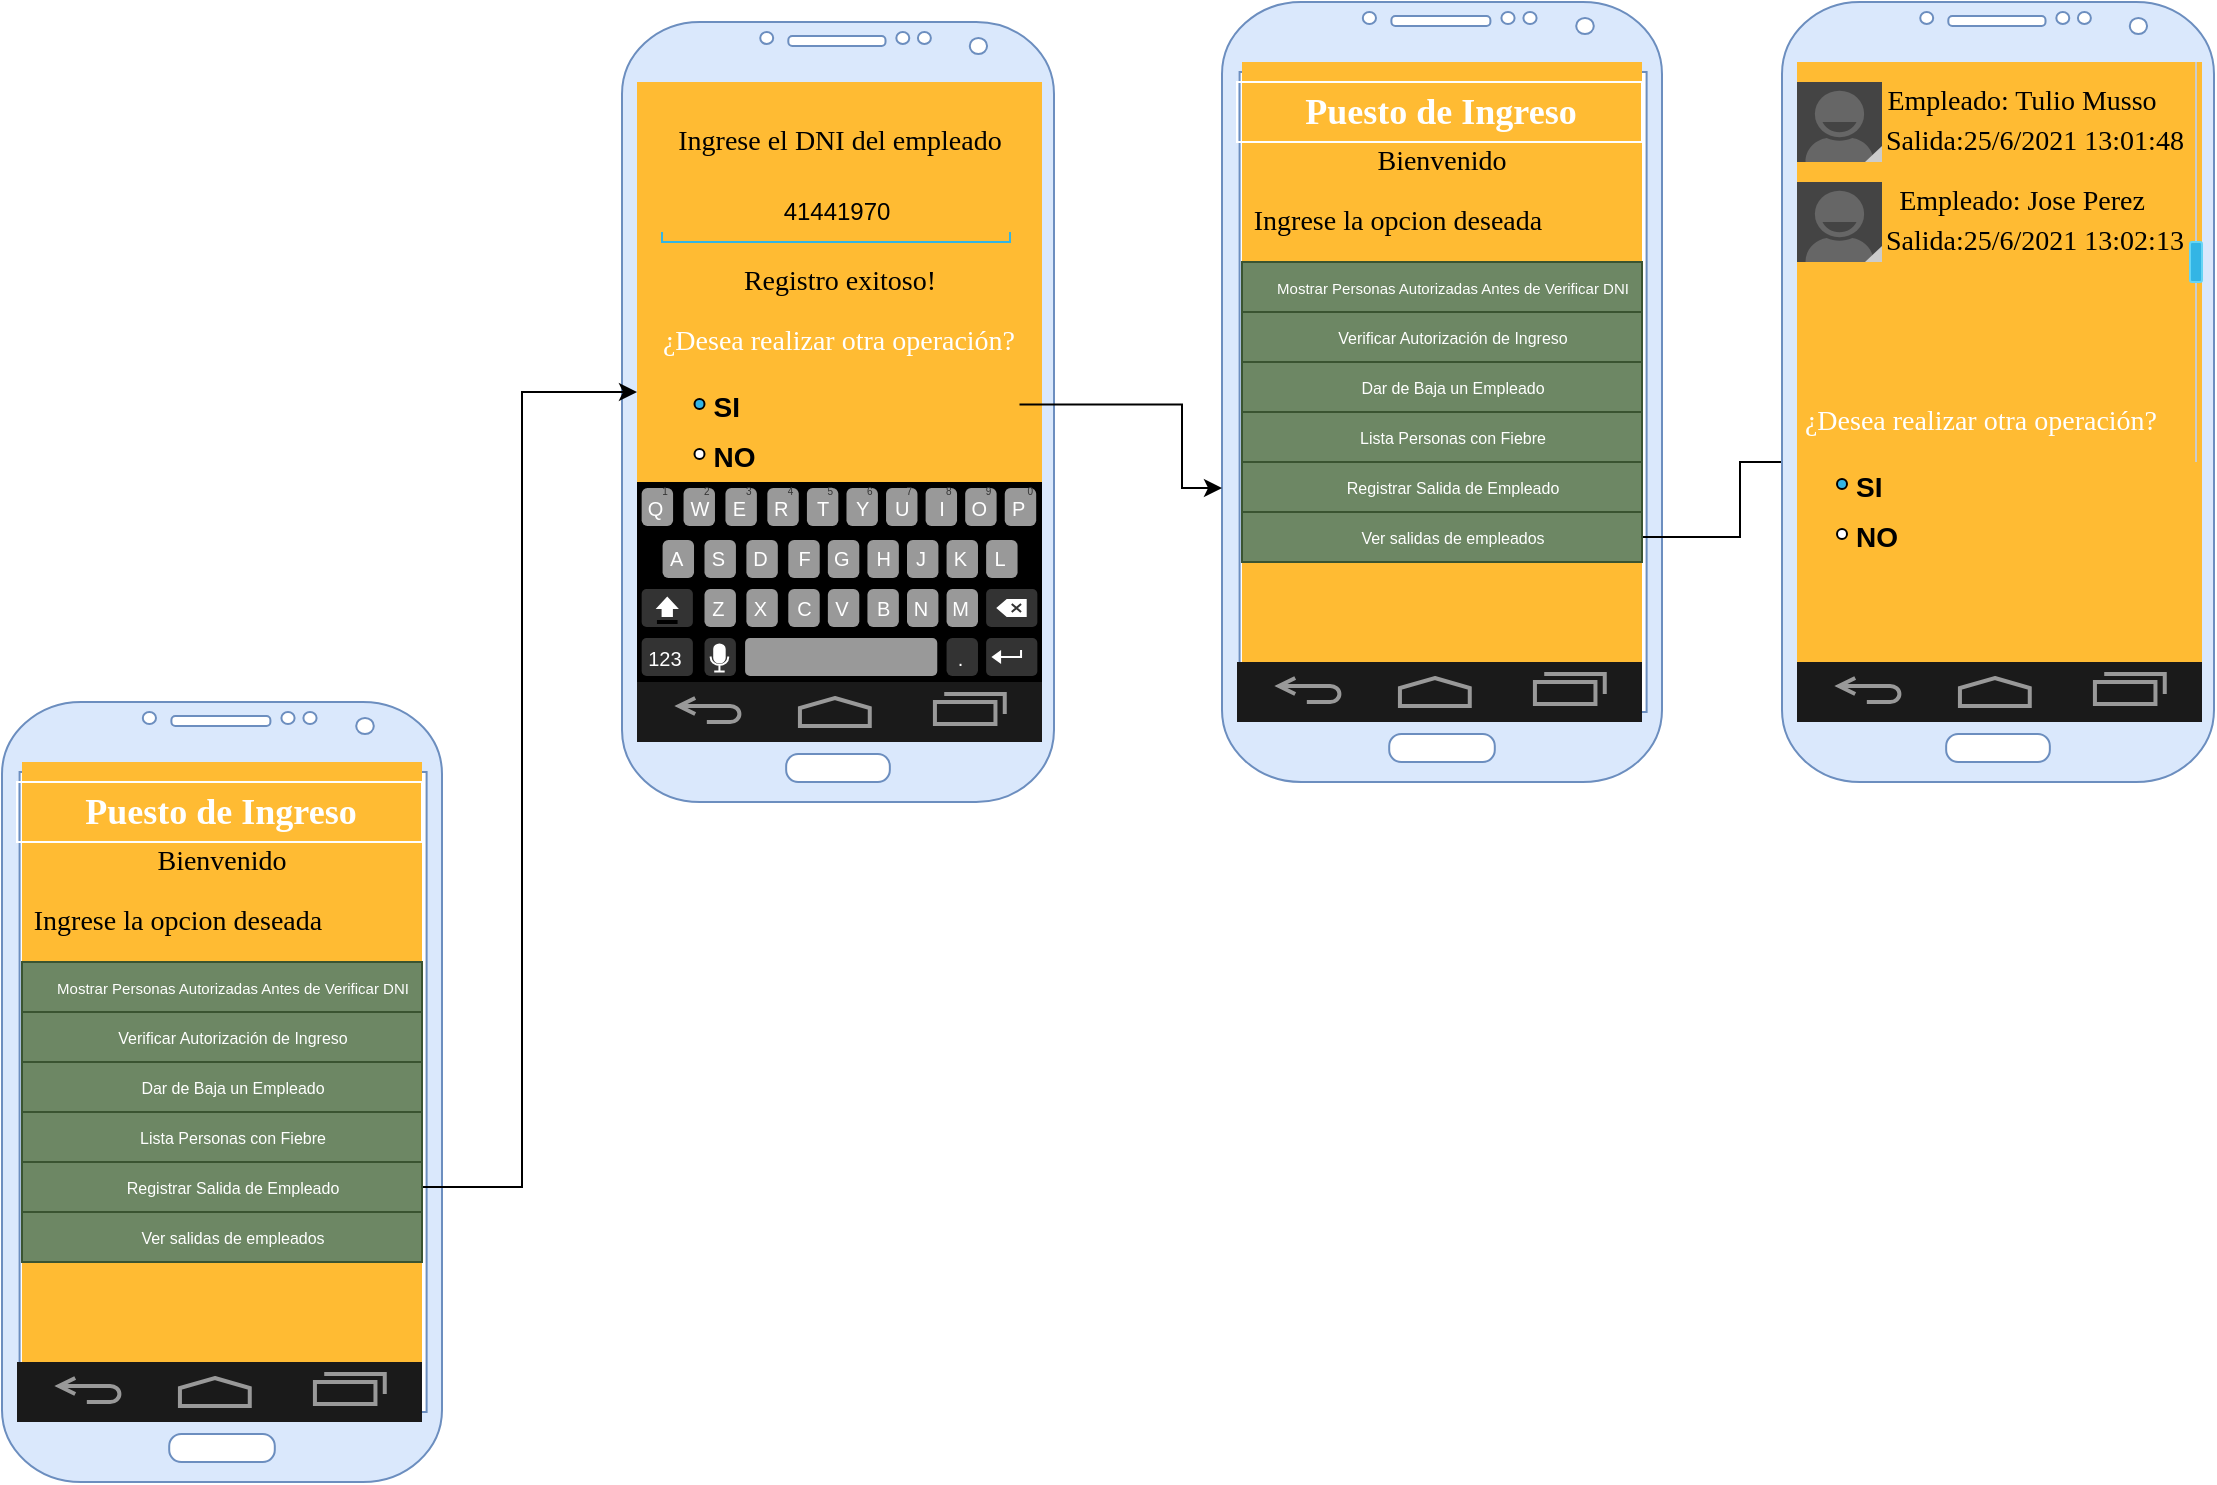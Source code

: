<mxfile version="14.8.3" type="device"><diagram id="ngnOTd8na1XnVeYGy8Yx" name="Page-1"><mxGraphModel dx="849" dy="1602" grid="1" gridSize="10" guides="1" tooltips="1" connect="1" arrows="1" fold="1" page="1" pageScale="1" pageWidth="827" pageHeight="1169" math="0" shadow="0"><root><mxCell id="0"/><mxCell id="1" parent="0"/><mxCell id="EWppgYJmauQDvvVfjF_V-2" value="" style="verticalLabelPosition=bottom;verticalAlign=top;html=1;shadow=0;dashed=0;strokeWidth=1;shape=mxgraph.android.phone2;strokeColor=#6c8ebf;fillColor=#dae8fc;" parent="1" vertex="1"><mxGeometry x="50" y="-210" width="220" height="390" as="geometry"/></mxCell><mxCell id="EWppgYJmauQDvvVfjF_V-3" value="" style="verticalLabelPosition=bottom;verticalAlign=top;html=1;shadow=0;dashed=0;strokeWidth=1;shape=mxgraph.android.phone2;strokeColor=#6c8ebf;fillColor=#dae8fc;" parent="1" vertex="1"><mxGeometry x="360" y="-550" width="216" height="390" as="geometry"/></mxCell><mxCell id="EWppgYJmauQDvvVfjF_V-4" value="" style="verticalLabelPosition=bottom;verticalAlign=top;html=1;shadow=0;dashed=0;strokeWidth=2;shape=mxgraph.android.navigation_bar_1;fillColor=#1A1A1A;strokeColor=#999999;" parent="1" vertex="1"><mxGeometry x="57.5" y="120" width="202.5" height="30" as="geometry"/></mxCell><mxCell id="EWppgYJmauQDvvVfjF_V-5" value="" style="verticalLabelPosition=bottom;verticalAlign=top;html=1;shadow=0;dashed=0;strokeWidth=2;shape=mxgraph.android.navigation_bar_1;fillColor=#1A1A1A;strokeColor=#999999;" parent="1" vertex="1"><mxGeometry x="367.5" y="-220" width="202.5" height="30" as="geometry"/></mxCell><mxCell id="EWppgYJmauQDvvVfjF_V-7" value="" style="verticalLabelPosition=bottom;verticalAlign=top;html=1;shadow=0;dashed=0;strokeWidth=1;strokeColor=none;shape=rect;fillColor=#ffbb33;" parent="1" vertex="1"><mxGeometry x="60" y="-180" width="200" height="300" as="geometry"/></mxCell><mxCell id="EWppgYJmauQDvvVfjF_V-8" value="" style="verticalLabelPosition=bottom;verticalAlign=top;html=1;shadow=0;dashed=0;strokeWidth=1;strokeColor=none;shape=rect;fillColor=#ffbb33;" parent="1" vertex="1"><mxGeometry x="367.5" y="-520" width="202.5" height="300" as="geometry"/></mxCell><mxCell id="EWppgYJmauQDvvVfjF_V-16" value="Puesto de Ingreso" style="text;html=1;align=center;verticalAlign=middle;whiteSpace=wrap;rounded=0;fontColor=#ffffff;fontFamily=Times New Roman;fontStyle=1;fontSize=18;strokeColor=#FFFFFF;" parent="1" vertex="1"><mxGeometry x="57.5" y="-170" width="202.5" height="30" as="geometry"/></mxCell><mxCell id="EWppgYJmauQDvvVfjF_V-17" value="Bienvenido" style="text;html=1;strokeColor=none;fillColor=none;align=center;verticalAlign=middle;whiteSpace=wrap;rounded=0;fontFamily=Times New Roman;fontSize=14;" parent="1" vertex="1"><mxGeometry x="140" y="-140" width="40" height="20" as="geometry"/></mxCell><mxCell id="EWppgYJmauQDvvVfjF_V-18" value="Ingrese la opcion deseada" style="text;html=1;strokeColor=none;fillColor=none;align=center;verticalAlign=middle;whiteSpace=wrap;rounded=0;fontFamily=Times New Roman;fontSize=14;" parent="1" vertex="1"><mxGeometry x="57.5" y="-110" width="160" height="20" as="geometry"/></mxCell><mxCell id="EWppgYJmauQDvvVfjF_V-26" value="&lt;font style=&quot;font-size: 7.5px&quot;&gt;Mostrar Personas Autorizadas Antes de Verificar DNI&lt;/font&gt;" style="strokeColor=#3A5431;fillColor=#6d8764;strokeWidth=1;html=1;shadow=0;dashed=0;shape=mxgraph.android.rrect;rSize=0;align=center;spacingLeft=10;fontSize=8;fontColor=#ffffff;" parent="1" vertex="1"><mxGeometry x="60" y="-80" width="200" height="25" as="geometry"/></mxCell><mxCell id="EWppgYJmauQDvvVfjF_V-27" value="Verificar Autorización de Ingreso" style="strokeColor=#3A5431;fillColor=#6d8764;strokeWidth=1;html=1;shadow=0;dashed=0;shape=mxgraph.android.rrect;rSize=0;align=center;spacingLeft=10;fontSize=8;fontColor=#ffffff;" parent="1" vertex="1"><mxGeometry x="60" y="-55" width="200" height="25" as="geometry"/></mxCell><mxCell id="EWppgYJmauQDvvVfjF_V-28" value="Dar de Baja un Empleado" style="strokeColor=#3A5431;fillColor=#6d8764;strokeWidth=1;html=1;shadow=0;dashed=0;shape=mxgraph.android.rrect;rSize=0;align=center;spacingLeft=10;fontSize=8;fontColor=#ffffff;" parent="1" vertex="1"><mxGeometry x="60" y="-30" width="200" height="25" as="geometry"/></mxCell><mxCell id="EWppgYJmauQDvvVfjF_V-29" value="Lista Personas con Fiebre" style="strokeColor=#3A5431;fillColor=#6d8764;strokeWidth=1;html=1;shadow=0;dashed=0;shape=mxgraph.android.rrect;rSize=0;align=center;spacingLeft=10;fontSize=8;fontColor=#ffffff;" parent="1" vertex="1"><mxGeometry x="60" y="-5" width="200" height="25" as="geometry"/></mxCell><mxCell id="EWppgYJmauQDvvVfjF_V-34" value="" style="edgeStyle=orthogonalEdgeStyle;rounded=0;orthogonalLoop=1;jettySize=auto;html=1;fontFamily=Times New Roman;fontSize=14;" parent="1" source="EWppgYJmauQDvvVfjF_V-30" target="EWppgYJmauQDvvVfjF_V-8" edge="1"><mxGeometry relative="1" as="geometry"><Array as="points"><mxPoint x="310" y="32"/><mxPoint x="310" y="-365"/></Array></mxGeometry></mxCell><mxCell id="EWppgYJmauQDvvVfjF_V-30" value="Registrar Salida de Empleado" style="strokeColor=#3A5431;fillColor=#6d8764;strokeWidth=1;html=1;shadow=0;dashed=0;shape=mxgraph.android.rrect;rSize=0;align=center;spacingLeft=10;fontSize=8;fontColor=#ffffff;" parent="1" vertex="1"><mxGeometry x="60" y="20" width="200" height="25" as="geometry"/></mxCell><mxCell id="EWppgYJmauQDvvVfjF_V-31" value="Ver salidas de empleados" style="strokeColor=#3A5431;fillColor=#6d8764;strokeWidth=1;html=1;shadow=0;dashed=0;shape=mxgraph.android.rrect;rSize=0;align=center;spacingLeft=10;fontSize=8;fontColor=#ffffff;" parent="1" vertex="1"><mxGeometry x="60" y="45" width="200" height="25" as="geometry"/></mxCell><mxCell id="1kCWPphs0zZ9squl2iV5-1" value="" style="verticalLabelPosition=bottom;verticalAlign=top;html=1;shadow=0;dashed=0;strokeWidth=1;shape=mxgraph.android.keyboard;" vertex="1" parent="1"><mxGeometry x="367.5" y="-320" width="202.5" height="100" as="geometry"/></mxCell><mxCell id="1kCWPphs0zZ9squl2iV5-2" value="41441970" style="strokeWidth=1;html=1;shadow=0;dashed=0;shape=mxgraph.android.textfield;align=center;strokeColor=#33b5e5;pointerEvents=1" vertex="1" parent="1"><mxGeometry x="380" y="-470" width="174" height="30" as="geometry"/></mxCell><mxCell id="1kCWPphs0zZ9squl2iV5-3" value="Ingrese el DNI del empleado" style="text;html=1;strokeColor=none;fillColor=none;align=center;verticalAlign=middle;whiteSpace=wrap;rounded=0;fontFamily=Times New Roman;fontSize=14;" vertex="1" parent="1"><mxGeometry x="368.75" y="-500" width="200" height="20" as="geometry"/></mxCell><mxCell id="1kCWPphs0zZ9squl2iV5-6" value="Registro exitoso!" style="text;html=1;strokeColor=none;fillColor=none;align=center;verticalAlign=middle;whiteSpace=wrap;rounded=0;fontFamily=Times New Roman;fontSize=14;" vertex="1" parent="1"><mxGeometry x="368.75" y="-430" width="200" height="20" as="geometry"/></mxCell><mxCell id="1kCWPphs0zZ9squl2iV5-22" value="&lt;span style=&quot;white-space: pre&quot;&gt;&#9;&lt;/span&gt;¿Desea realizar otra operación?" style="text;html=1;strokeColor=none;fillColor=none;align=center;verticalAlign=middle;whiteSpace=wrap;rounded=0;fontFamily=Times New Roman;fontSize=14;fontColor=#FFFFFF;" vertex="1" parent="1"><mxGeometry x="350" y="-400" width="208.75" height="20" as="geometry"/></mxCell><mxCell id="1kCWPphs0zZ9squl2iV5-23" value="" style="strokeWidth=1;html=1;shadow=0;dashed=0;shape=transparent;fontSize=14;" vertex="1" parent="1"><mxGeometry x="393.75" y="-390" width="165" height="50" as="geometry"/></mxCell><mxCell id="1kCWPphs0zZ9squl2iV5-30" value="SI" style="strokeColor=inherit;fillColor=inherit;gradientColor=inherit;shape=transparent;align=left;spacingLeft=10;fontSize=14;fontStyle=1" vertex="1" parent="1kCWPphs0zZ9squl2iV5-23"><mxGeometry y="25" width="165" height="12.5" as="geometry"/></mxCell><mxCell id="1kCWPphs0zZ9squl2iV5-31" value="" style="strokeColor=inherit;fillColor=inherit;gradientColor=inherit;shape=transparent;" vertex="1" parent="1kCWPphs0zZ9squl2iV5-30"><mxGeometry y="6" as="geometry"/></mxCell><mxCell id="1kCWPphs0zZ9squl2iV5-32" value="" style="shape=ellipse;strokeColor=inherit;resizable=0;fillColor=#33b5e5;html=1;fontSize=15;" vertex="1" parent="1kCWPphs0zZ9squl2iV5-31"><mxGeometry x="2.5" y="-2.5" width="5" height="5" as="geometry"/></mxCell><mxCell id="1kCWPphs0zZ9squl2iV5-33" value="NO" style="strokeColor=inherit;fillColor=inherit;gradientColor=inherit;shape=transparent;align=left;spacingLeft=10;fontSize=14;fontStyle=1" vertex="1" parent="1"><mxGeometry x="393.75" y="-340" width="165" height="12.5" as="geometry"/></mxCell><mxCell id="1kCWPphs0zZ9squl2iV5-34" value="" style="strokeColor=inherit;fillColor=inherit;gradientColor=inherit;shape=transparent;" vertex="1" parent="1kCWPphs0zZ9squl2iV5-33"><mxGeometry y="6" as="geometry"/></mxCell><mxCell id="1kCWPphs0zZ9squl2iV5-35" value="" style="strokeColor=inherit;fillColor=inherit;gradientColor=inherit;shape=ellipse;resizable=0;html=1;" vertex="1" parent="1kCWPphs0zZ9squl2iV5-34"><mxGeometry x="2.5" y="-2.5" width="5" height="5" as="geometry"/></mxCell><mxCell id="1kCWPphs0zZ9squl2iV5-36" value="" style="verticalLabelPosition=bottom;verticalAlign=top;html=1;shadow=0;dashed=0;strokeWidth=1;shape=mxgraph.android.phone2;strokeColor=#6c8ebf;fillColor=#dae8fc;" vertex="1" parent="1"><mxGeometry x="660" y="-560" width="220" height="390" as="geometry"/></mxCell><mxCell id="1kCWPphs0zZ9squl2iV5-37" value="" style="verticalLabelPosition=bottom;verticalAlign=top;html=1;shadow=0;dashed=0;strokeWidth=2;shape=mxgraph.android.navigation_bar_1;fillColor=#1A1A1A;strokeColor=#999999;" vertex="1" parent="1"><mxGeometry x="667.5" y="-230" width="202.5" height="30" as="geometry"/></mxCell><mxCell id="1kCWPphs0zZ9squl2iV5-38" value="" style="verticalLabelPosition=bottom;verticalAlign=top;html=1;shadow=0;dashed=0;strokeWidth=1;strokeColor=none;shape=rect;fillColor=#ffbb33;" vertex="1" parent="1"><mxGeometry x="670" y="-530" width="200" height="300" as="geometry"/></mxCell><mxCell id="1kCWPphs0zZ9squl2iV5-39" value="Puesto de Ingreso" style="text;html=1;align=center;verticalAlign=middle;whiteSpace=wrap;rounded=0;fontColor=#ffffff;fontFamily=Times New Roman;fontStyle=1;fontSize=18;strokeColor=#FFFFFF;" vertex="1" parent="1"><mxGeometry x="667.5" y="-520" width="202.5" height="30" as="geometry"/></mxCell><mxCell id="1kCWPphs0zZ9squl2iV5-40" value="Bienvenido" style="text;html=1;strokeColor=none;fillColor=none;align=center;verticalAlign=middle;whiteSpace=wrap;rounded=0;fontFamily=Times New Roman;fontSize=14;" vertex="1" parent="1"><mxGeometry x="750" y="-490" width="40" height="20" as="geometry"/></mxCell><mxCell id="1kCWPphs0zZ9squl2iV5-41" value="Ingrese la opcion deseada" style="text;html=1;strokeColor=none;fillColor=none;align=center;verticalAlign=middle;whiteSpace=wrap;rounded=0;fontFamily=Times New Roman;fontSize=14;" vertex="1" parent="1"><mxGeometry x="667.5" y="-460" width="160" height="20" as="geometry"/></mxCell><mxCell id="1kCWPphs0zZ9squl2iV5-42" value="&lt;font style=&quot;font-size: 7.5px&quot;&gt;Mostrar Personas Autorizadas Antes de Verificar DNI&lt;/font&gt;" style="strokeColor=#3A5431;fillColor=#6d8764;strokeWidth=1;html=1;shadow=0;dashed=0;shape=mxgraph.android.rrect;rSize=0;align=center;spacingLeft=10;fontSize=8;fontColor=#ffffff;" vertex="1" parent="1"><mxGeometry x="670" y="-430" width="200" height="25" as="geometry"/></mxCell><mxCell id="1kCWPphs0zZ9squl2iV5-43" value="Verificar Autorización de Ingreso" style="strokeColor=#3A5431;fillColor=#6d8764;strokeWidth=1;html=1;shadow=0;dashed=0;shape=mxgraph.android.rrect;rSize=0;align=center;spacingLeft=10;fontSize=8;fontColor=#ffffff;" vertex="1" parent="1"><mxGeometry x="670" y="-405" width="200" height="25" as="geometry"/></mxCell><mxCell id="1kCWPphs0zZ9squl2iV5-44" value="Dar de Baja un Empleado" style="strokeColor=#3A5431;fillColor=#6d8764;strokeWidth=1;html=1;shadow=0;dashed=0;shape=mxgraph.android.rrect;rSize=0;align=center;spacingLeft=10;fontSize=8;fontColor=#ffffff;" vertex="1" parent="1"><mxGeometry x="670" y="-380" width="200" height="25" as="geometry"/></mxCell><mxCell id="1kCWPphs0zZ9squl2iV5-45" value="Lista Personas con Fiebre" style="strokeColor=#3A5431;fillColor=#6d8764;strokeWidth=1;html=1;shadow=0;dashed=0;shape=mxgraph.android.rrect;rSize=0;align=center;spacingLeft=10;fontSize=8;fontColor=#ffffff;" vertex="1" parent="1"><mxGeometry x="670" y="-355" width="200" height="25" as="geometry"/></mxCell><mxCell id="1kCWPphs0zZ9squl2iV5-46" value="Registrar Salida de Empleado" style="strokeColor=#3A5431;fillColor=#6d8764;strokeWidth=1;html=1;shadow=0;dashed=0;shape=mxgraph.android.rrect;rSize=0;align=center;spacingLeft=10;fontSize=8;fontColor=#ffffff;" vertex="1" parent="1"><mxGeometry x="670" y="-330" width="200" height="25" as="geometry"/></mxCell><mxCell id="1kCWPphs0zZ9squl2iV5-79" value="" style="edgeStyle=orthogonalEdgeStyle;rounded=0;orthogonalLoop=1;jettySize=auto;html=1;fontSize=15;fontColor=#000000;" edge="1" parent="1" source="1kCWPphs0zZ9squl2iV5-47" target="1kCWPphs0zZ9squl2iV5-63"><mxGeometry relative="1" as="geometry"><Array as="points"><mxPoint x="919" y="-292"/><mxPoint x="919" y="-330"/><mxPoint x="940" y="-330"/><mxPoint x="940" y="-294"/></Array></mxGeometry></mxCell><mxCell id="1kCWPphs0zZ9squl2iV5-47" value="Ver salidas de empleados" style="strokeColor=#3A5431;fillColor=#6d8764;strokeWidth=1;html=1;shadow=0;dashed=0;shape=mxgraph.android.rrect;rSize=0;align=center;spacingLeft=10;fontSize=8;fontColor=#ffffff;" vertex="1" parent="1"><mxGeometry x="670" y="-305" width="200" height="25" as="geometry"/></mxCell><mxCell id="1kCWPphs0zZ9squl2iV5-48" value="" style="edgeStyle=orthogonalEdgeStyle;rounded=0;orthogonalLoop=1;jettySize=auto;html=1;fontSize=15;fontColor=#000000;" edge="1" parent="1" source="1kCWPphs0zZ9squl2iV5-30"><mxGeometry relative="1" as="geometry"><mxPoint x="660" y="-317" as="targetPoint"/><Array as="points"><mxPoint x="640" y="-359"/><mxPoint x="640" y="-317"/></Array></mxGeometry></mxCell><mxCell id="1kCWPphs0zZ9squl2iV5-49" value="" style="verticalLabelPosition=bottom;verticalAlign=top;html=1;shadow=0;dashed=0;strokeWidth=1;shape=mxgraph.android.phone2;strokeColor=#6c8ebf;fillColor=#dae8fc;" vertex="1" parent="1"><mxGeometry x="940" y="-560" width="216" height="390" as="geometry"/></mxCell><mxCell id="1kCWPphs0zZ9squl2iV5-50" value="" style="verticalLabelPosition=bottom;verticalAlign=top;html=1;shadow=0;dashed=0;strokeWidth=2;shape=mxgraph.android.navigation_bar_1;fillColor=#1A1A1A;strokeColor=#999999;" vertex="1" parent="1"><mxGeometry x="947.5" y="-230" width="202.5" height="30" as="geometry"/></mxCell><mxCell id="1kCWPphs0zZ9squl2iV5-51" value="" style="verticalLabelPosition=bottom;verticalAlign=top;html=1;shadow=0;dashed=0;strokeWidth=1;strokeColor=none;shape=rect;fillColor=#ffbb33;" vertex="1" parent="1"><mxGeometry x="947.5" y="-530" width="202.5" height="300" as="geometry"/></mxCell><mxCell id="1kCWPphs0zZ9squl2iV5-56" value="&lt;span style=&quot;white-space: pre&quot;&gt;&#9;&lt;/span&gt;¿Desea realizar otra operación?" style="text;html=1;strokeColor=none;fillColor=none;align=center;verticalAlign=middle;whiteSpace=wrap;rounded=0;fontFamily=Times New Roman;fontSize=14;fontColor=#FFFFFF;" vertex="1" parent="1"><mxGeometry x="921.25" y="-360" width="208.75" height="20" as="geometry"/></mxCell><mxCell id="1kCWPphs0zZ9squl2iV5-57" value="" style="strokeWidth=1;html=1;shadow=0;dashed=0;shape=transparent;fontSize=14;" vertex="1" parent="1"><mxGeometry x="965" y="-350" width="165" height="50" as="geometry"/></mxCell><mxCell id="1kCWPphs0zZ9squl2iV5-58" value="SI" style="strokeColor=inherit;fillColor=inherit;gradientColor=inherit;shape=transparent;align=left;spacingLeft=10;fontSize=14;fontStyle=1" vertex="1" parent="1kCWPphs0zZ9squl2iV5-57"><mxGeometry y="25" width="165" height="12.5" as="geometry"/></mxCell><mxCell id="1kCWPphs0zZ9squl2iV5-59" value="" style="strokeColor=inherit;fillColor=inherit;gradientColor=inherit;shape=transparent;" vertex="1" parent="1kCWPphs0zZ9squl2iV5-58"><mxGeometry y="6" as="geometry"/></mxCell><mxCell id="1kCWPphs0zZ9squl2iV5-60" value="" style="shape=ellipse;strokeColor=inherit;resizable=0;fillColor=#33b5e5;html=1;fontSize=15;" vertex="1" parent="1kCWPphs0zZ9squl2iV5-59"><mxGeometry x="2.5" y="-2.5" width="5" height="5" as="geometry"/></mxCell><mxCell id="1kCWPphs0zZ9squl2iV5-61" value="NO" style="strokeColor=inherit;fillColor=inherit;gradientColor=inherit;shape=transparent;align=left;spacingLeft=10;fontSize=14;fontStyle=1" vertex="1" parent="1"><mxGeometry x="965" y="-300" width="165" height="12.5" as="geometry"/></mxCell><mxCell id="1kCWPphs0zZ9squl2iV5-62" value="" style="strokeColor=inherit;fillColor=inherit;gradientColor=inherit;shape=transparent;" vertex="1" parent="1kCWPphs0zZ9squl2iV5-61"><mxGeometry y="6" as="geometry"/></mxCell><mxCell id="1kCWPphs0zZ9squl2iV5-63" value="" style="strokeColor=inherit;fillColor=inherit;gradientColor=inherit;shape=ellipse;resizable=0;html=1;" vertex="1" parent="1kCWPphs0zZ9squl2iV5-62"><mxGeometry x="2.5" y="-2.5" width="5" height="5" as="geometry"/></mxCell><mxCell id="1kCWPphs0zZ9squl2iV5-65" value="" style="verticalLabelPosition=bottom;verticalAlign=top;html=1;shadow=0;dashed=0;strokeWidth=1;shape=mxgraph.android.contact_badge_normal;fontSize=15;fontColor=#000000;" vertex="1" parent="1"><mxGeometry x="947.5" y="-520" width="42.5" height="40" as="geometry"/></mxCell><mxCell id="1kCWPphs0zZ9squl2iV5-66" value="Empleado: Tulio Musso" style="text;html=1;strokeColor=none;fillColor=none;align=center;verticalAlign=middle;whiteSpace=wrap;rounded=0;fontFamily=Times New Roman;fontSize=14;" vertex="1" parent="1"><mxGeometry x="990" y="-520" width="140" height="20" as="geometry"/></mxCell><mxCell id="1kCWPphs0zZ9squl2iV5-67" value="Salida:25/6/2021 13:01:48" style="text;html=1;strokeColor=none;fillColor=none;align=left;verticalAlign=middle;whiteSpace=wrap;rounded=0;fontFamily=Times New Roman;fontSize=14;" vertex="1" parent="1"><mxGeometry x="990" y="-500" width="160" height="20" as="geometry"/></mxCell><mxCell id="1kCWPphs0zZ9squl2iV5-70" value="" style="verticalLabelPosition=bottom;verticalAlign=top;html=1;shadow=0;dashed=0;strokeWidth=1;shape=mxgraph.android.quickscroll3;dy=0.5;fillColor=#33b5e5;strokeColor=#66D5F5;fontSize=15;fontColor=#000000;" vertex="1" parent="1"><mxGeometry x="1144" y="-530" width="6" height="200" as="geometry"/></mxCell><mxCell id="1kCWPphs0zZ9squl2iV5-73" value="" style="verticalLabelPosition=bottom;verticalAlign=top;html=1;shadow=0;dashed=0;strokeWidth=1;shape=mxgraph.android.contact_badge_normal;fontSize=15;fontColor=#000000;" vertex="1" parent="1"><mxGeometry x="947.5" y="-470" width="42.5" height="40" as="geometry"/></mxCell><mxCell id="1kCWPphs0zZ9squl2iV5-74" value="Empleado: Jose Perez" style="text;html=1;strokeColor=none;fillColor=none;align=center;verticalAlign=middle;whiteSpace=wrap;rounded=0;fontFamily=Times New Roman;fontSize=14;" vertex="1" parent="1"><mxGeometry x="990" y="-470" width="140" height="20" as="geometry"/></mxCell><mxCell id="1kCWPphs0zZ9squl2iV5-75" value="Salida:25/6/2021 13:02:13" style="text;html=1;strokeColor=none;fillColor=none;align=left;verticalAlign=middle;whiteSpace=wrap;rounded=0;fontFamily=Times New Roman;fontSize=14;" vertex="1" parent="1"><mxGeometry x="990" y="-450" width="160" height="20" as="geometry"/></mxCell></root></mxGraphModel></diagram></mxfile>